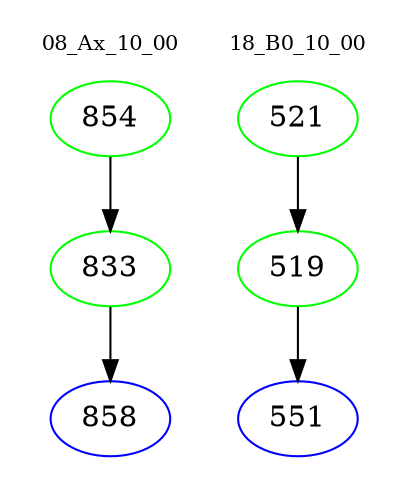 digraph{
subgraph cluster_0 {
color = white
label = "08_Ax_10_00";
fontsize=10;
T0_854 [label="854", color="green"]
T0_854 -> T0_833 [color="black"]
T0_833 [label="833", color="green"]
T0_833 -> T0_858 [color="black"]
T0_858 [label="858", color="blue"]
}
subgraph cluster_1 {
color = white
label = "18_B0_10_00";
fontsize=10;
T1_521 [label="521", color="green"]
T1_521 -> T1_519 [color="black"]
T1_519 [label="519", color="green"]
T1_519 -> T1_551 [color="black"]
T1_551 [label="551", color="blue"]
}
}
